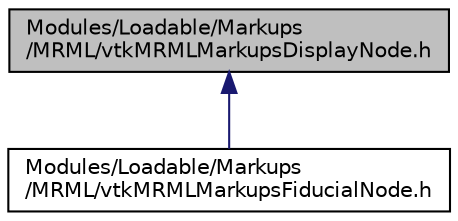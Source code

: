 digraph "Modules/Loadable/Markups/MRML/vtkMRMLMarkupsDisplayNode.h"
{
  bgcolor="transparent";
  edge [fontname="Helvetica",fontsize="10",labelfontname="Helvetica",labelfontsize="10"];
  node [fontname="Helvetica",fontsize="10",shape=record];
  Node19 [label="Modules/Loadable/Markups\l/MRML/vtkMRMLMarkupsDisplayNode.h",height=0.2,width=0.4,color="black", fillcolor="grey75", style="filled", fontcolor="black"];
  Node19 -> Node20 [dir="back",color="midnightblue",fontsize="10",style="solid",fontname="Helvetica"];
  Node20 [label="Modules/Loadable/Markups\l/MRML/vtkMRMLMarkupsFiducialNode.h",height=0.2,width=0.4,color="black",URL="$vtkMRMLMarkupsFiducialNode_8h.html"];
}
